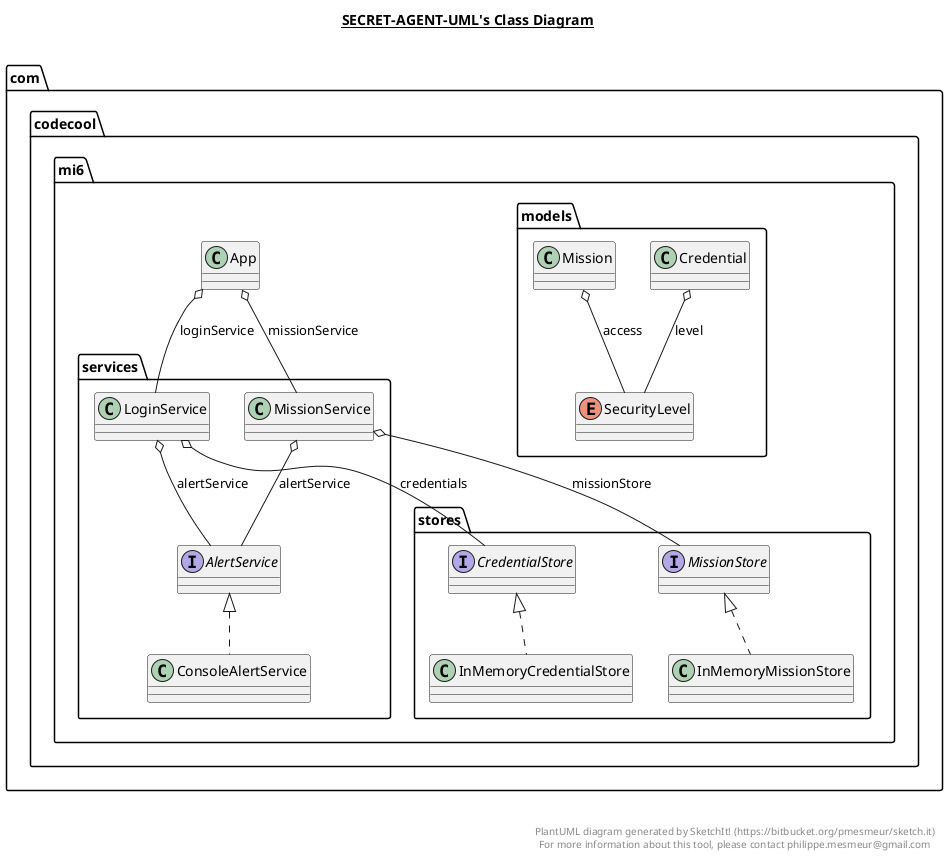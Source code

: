 @startuml

title __SECRET-AGENT-UML's Class Diagram__\n

  namespace com.codecool.mi6 {
    class com.codecool.mi6.App {
    }
  }
  

  namespace com.codecool.mi6 {
    namespace models {
      class com.codecool.mi6.models.Credential {
      }
    }
  }
  

  namespace com.codecool.mi6 {
    namespace models {
      class com.codecool.mi6.models.Mission {
      }
    }
  }
  

  namespace com.codecool.mi6 {
    namespace models {
      enum SecurityLevel {
      }
    }
  }
  

  namespace com.codecool.mi6 {
    namespace services {
      interface com.codecool.mi6.services.AlertService {
      }
    }
  }
  

  namespace com.codecool.mi6 {
    namespace services {
      class com.codecool.mi6.services.ConsoleAlertService {
      }
    }
  }
  

  namespace com.codecool.mi6 {
    namespace services {
      class com.codecool.mi6.services.LoginService {
      }
    }
  }
  

  namespace com.codecool.mi6 {
    namespace services {
      class com.codecool.mi6.services.MissionService {
      }
    }
  }
  

  namespace com.codecool.mi6 {
    namespace stores {
      interface com.codecool.mi6.stores.CredentialStore {
      }
    }
  }
  

  namespace com.codecool.mi6 {
    namespace stores {
      class com.codecool.mi6.stores.InMemoryCredentialStore {
      }
    }
  }
  

  namespace com.codecool.mi6 {
    namespace stores {
      class com.codecool.mi6.stores.InMemoryMissionStore {
      }
    }
  }
  

  namespace com.codecool.mi6 {
    namespace stores {
      interface com.codecool.mi6.stores.MissionStore {
      }
    }
  }
  

  com.codecool.mi6.App o-- com.codecool.mi6.services.LoginService : loginService
  com.codecool.mi6.App o-- com.codecool.mi6.services.MissionService : missionService
  com.codecool.mi6.models.Credential o-- com.codecool.mi6.models.SecurityLevel : level
  com.codecool.mi6.models.Mission o-- com.codecool.mi6.models.SecurityLevel : access
  com.codecool.mi6.services.ConsoleAlertService .up.|> com.codecool.mi6.services.AlertService
  com.codecool.mi6.services.LoginService o-- com.codecool.mi6.services.AlertService : alertService
  com.codecool.mi6.services.LoginService o-- com.codecool.mi6.stores.CredentialStore : credentials
  com.codecool.mi6.services.MissionService o-- com.codecool.mi6.services.AlertService : alertService
  com.codecool.mi6.services.MissionService o-- com.codecool.mi6.stores.MissionStore : missionStore
  com.codecool.mi6.stores.InMemoryCredentialStore .up.|> com.codecool.mi6.stores.CredentialStore
  com.codecool.mi6.stores.InMemoryMissionStore .up.|> com.codecool.mi6.stores.MissionStore


right footer


PlantUML diagram generated by SketchIt! (https://bitbucket.org/pmesmeur/sketch.it)
For more information about this tool, please contact philippe.mesmeur@gmail.com
endfooter

@enduml
